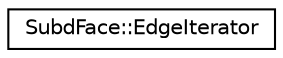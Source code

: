 digraph G
{
  edge [fontname="Helvetica",fontsize="10",labelfontname="Helvetica",labelfontsize="10"];
  node [fontname="Helvetica",fontsize="10",shape=record];
  rankdir=LR;
  Node1 [label="SubdFace::EdgeIterator",height=0.2,width=0.4,color="black", fillcolor="white", style="filled",URL="$d9/d2b/classSubdFace_1_1EdgeIterator.html"];
}
